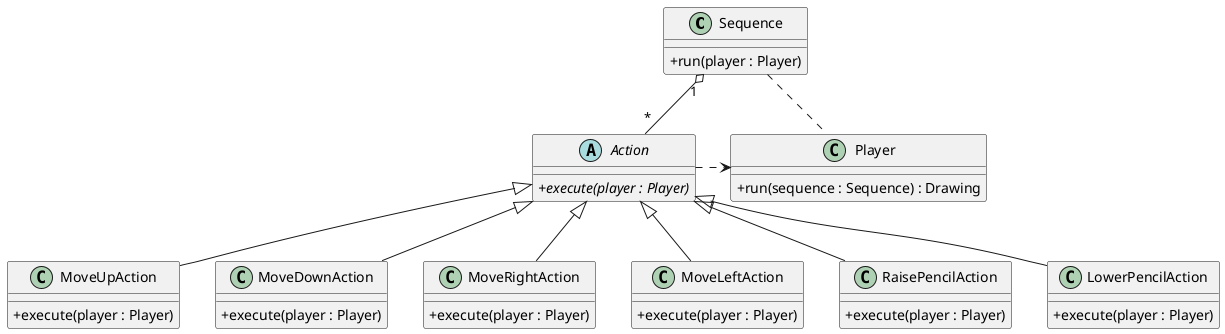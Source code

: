 @startuml
skinparam classAttributeIconSize 0

class Sequence {
    + run(player : Player)
}

abstract class Action {
    {abstract}+ execute(player : Player)
}

class MoveUpAction {
    + execute(player : Player)
}

class MoveDownAction {
    + execute(player : Player)
}

class MoveRightAction {
    + execute(player : Player)
}

class MoveLeftAction {
    + execute(player : Player)
}

class RaisePencilAction {
    + execute(player : Player)
}

class LowerPencilAction {
    + execute(player : Player)
}

class Player {
    + run(sequence : Sequence) : Drawing
}

Sequence "1" o--down "*" Action
Player ..left Sequence
Player <..left Action

Action <|-- MoveDownAction
Action <|-- MoveUpAction
Action <|-- MoveLeftAction
Action <|-- MoveRightAction
Action <|-- RaisePencilAction
Action <|-- LowerPencilAction


@enduml
